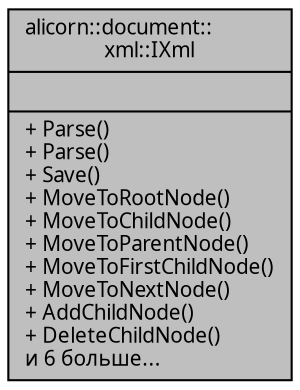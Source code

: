 digraph "alicorn::document::xml::IXml"
{
 // INTERACTIVE_SVG=YES
  edge [fontname="Verdana",fontsize="10",labelfontname="Verdana",labelfontsize="10"];
  node [fontname="Verdana",fontsize="10",shape=record];
  Node1 [label="{alicorn::document::\lxml::IXml\n||+ Parse()\l+ Parse()\l+ Save()\l+ MoveToRootNode()\l+ MoveToChildNode()\l+ MoveToParentNode()\l+ MoveToFirstChildNode()\l+ MoveToNextNode()\l+ AddChildNode()\l+ DeleteChildNode()\lи 6 больше...\l}",height=0.2,width=0.4,color="black", fillcolor="grey75", style="filled", fontcolor="black"];
}
